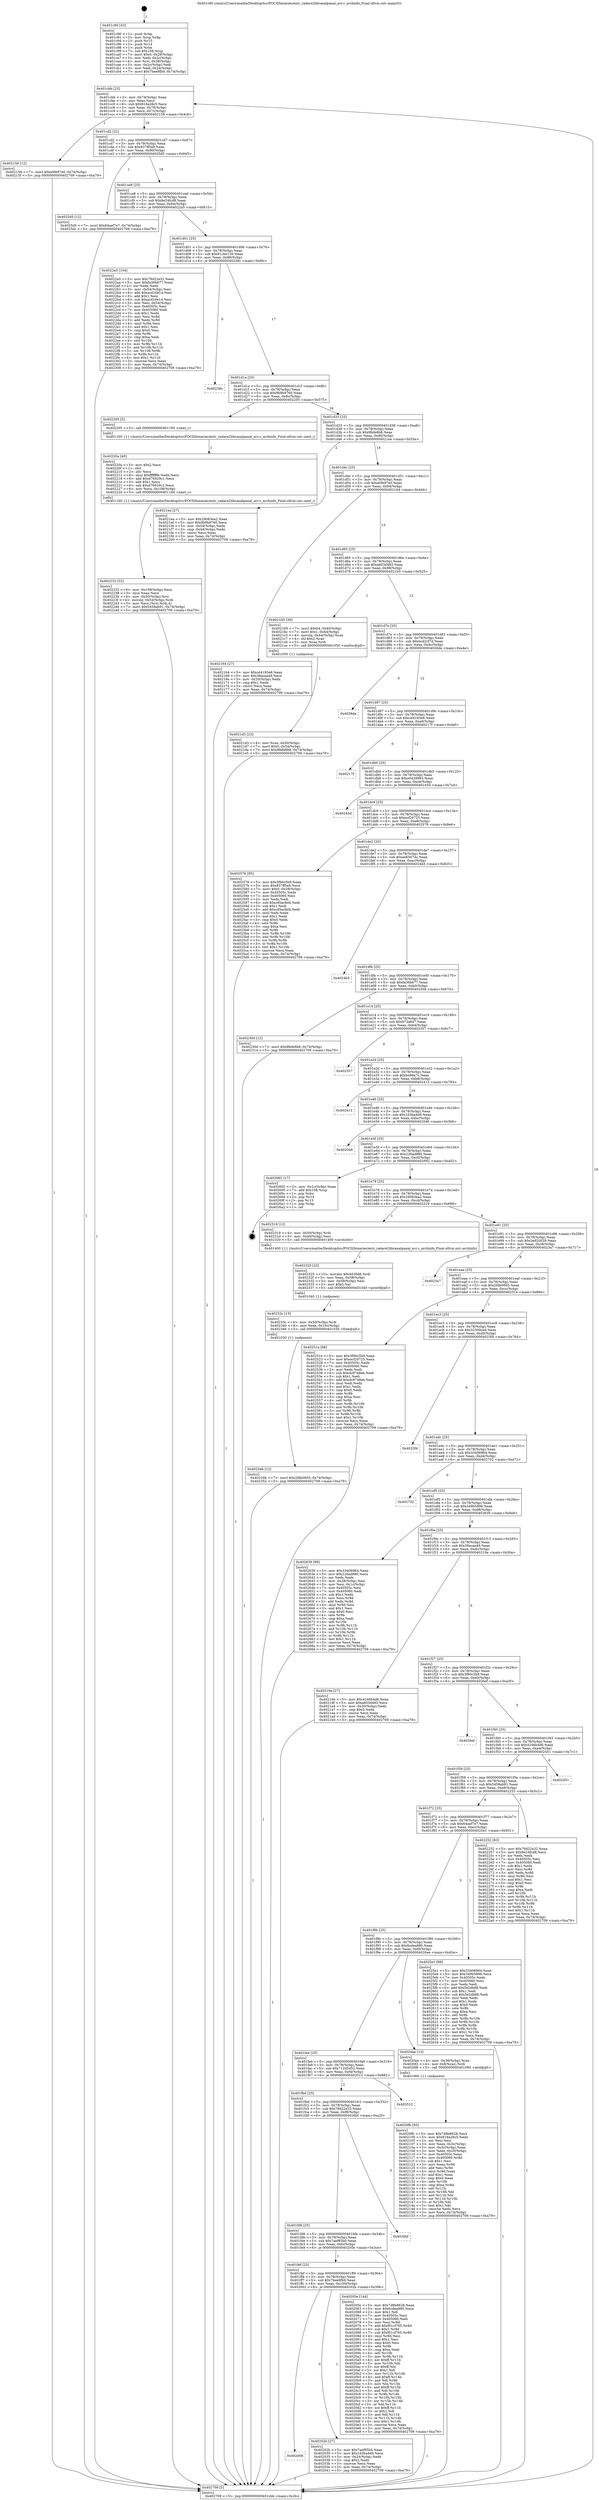 digraph "0x401c90" {
  label = "0x401c90 (/mnt/c/Users/mathe/Desktop/tcc/POCII/binaries/extr_radare2libranalpanal_avr.c_archinfo_Final-ollvm.out::main(0))"
  labelloc = "t"
  node[shape=record]

  Entry [label="",width=0.3,height=0.3,shape=circle,fillcolor=black,style=filled]
  "0x401cbb" [label="{
     0x401cbb [23]\l
     | [instrs]\l
     &nbsp;&nbsp;0x401cbb \<+3\>: mov -0x74(%rbp),%eax\l
     &nbsp;&nbsp;0x401cbe \<+2\>: mov %eax,%ecx\l
     &nbsp;&nbsp;0x401cc0 \<+6\>: sub $0x818a28c5,%ecx\l
     &nbsp;&nbsp;0x401cc6 \<+3\>: mov %eax,-0x78(%rbp)\l
     &nbsp;&nbsp;0x401cc9 \<+3\>: mov %ecx,-0x7c(%rbp)\l
     &nbsp;&nbsp;0x401ccc \<+6\>: je 0000000000402158 \<main+0x4c8\>\l
  }"]
  "0x402158" [label="{
     0x402158 [12]\l
     | [instrs]\l
     &nbsp;&nbsp;0x402158 \<+7\>: movl $0xa0fe97e0,-0x74(%rbp)\l
     &nbsp;&nbsp;0x40215f \<+5\>: jmp 0000000000402709 \<main+0xa79\>\l
  }"]
  "0x401cd2" [label="{
     0x401cd2 [22]\l
     | [instrs]\l
     &nbsp;&nbsp;0x401cd2 \<+5\>: jmp 0000000000401cd7 \<main+0x47\>\l
     &nbsp;&nbsp;0x401cd7 \<+3\>: mov -0x78(%rbp),%eax\l
     &nbsp;&nbsp;0x401cda \<+5\>: sub $0x837ff5a9,%eax\l
     &nbsp;&nbsp;0x401cdf \<+3\>: mov %eax,-0x80(%rbp)\l
     &nbsp;&nbsp;0x401ce2 \<+6\>: je 00000000004025d5 \<main+0x945\>\l
  }"]
  Exit [label="",width=0.3,height=0.3,shape=circle,fillcolor=black,style=filled,peripheries=2]
  "0x4025d5" [label="{
     0x4025d5 [12]\l
     | [instrs]\l
     &nbsp;&nbsp;0x4025d5 \<+7\>: movl $0x64aef7e7,-0x74(%rbp)\l
     &nbsp;&nbsp;0x4025dc \<+5\>: jmp 0000000000402709 \<main+0xa79\>\l
  }"]
  "0x401ce8" [label="{
     0x401ce8 [25]\l
     | [instrs]\l
     &nbsp;&nbsp;0x401ce8 \<+5\>: jmp 0000000000401ced \<main+0x5d\>\l
     &nbsp;&nbsp;0x401ced \<+3\>: mov -0x78(%rbp),%eax\l
     &nbsp;&nbsp;0x401cf0 \<+5\>: sub $0x8e24fcd8,%eax\l
     &nbsp;&nbsp;0x401cf5 \<+6\>: mov %eax,-0x84(%rbp)\l
     &nbsp;&nbsp;0x401cfb \<+6\>: je 00000000004022a5 \<main+0x615\>\l
  }"]
  "0x40234b" [label="{
     0x40234b [12]\l
     | [instrs]\l
     &nbsp;&nbsp;0x40234b \<+7\>: movl $0x2fdb0605,-0x74(%rbp)\l
     &nbsp;&nbsp;0x402352 \<+5\>: jmp 0000000000402709 \<main+0xa79\>\l
  }"]
  "0x4022a5" [label="{
     0x4022a5 [104]\l
     | [instrs]\l
     &nbsp;&nbsp;0x4022a5 \<+5\>: mov $0x78d22e32,%eax\l
     &nbsp;&nbsp;0x4022aa \<+5\>: mov $0xfa36b677,%ecx\l
     &nbsp;&nbsp;0x4022af \<+2\>: xor %edx,%edx\l
     &nbsp;&nbsp;0x4022b1 \<+3\>: mov -0x54(%rbp),%esi\l
     &nbsp;&nbsp;0x4022b4 \<+6\>: add $0xacd16e14,%esi\l
     &nbsp;&nbsp;0x4022ba \<+3\>: add $0x1,%esi\l
     &nbsp;&nbsp;0x4022bd \<+6\>: sub $0xacd16e14,%esi\l
     &nbsp;&nbsp;0x4022c3 \<+3\>: mov %esi,-0x54(%rbp)\l
     &nbsp;&nbsp;0x4022c6 \<+7\>: mov 0x40505c,%esi\l
     &nbsp;&nbsp;0x4022cd \<+7\>: mov 0x405060,%edi\l
     &nbsp;&nbsp;0x4022d4 \<+3\>: sub $0x1,%edx\l
     &nbsp;&nbsp;0x4022d7 \<+3\>: mov %esi,%r8d\l
     &nbsp;&nbsp;0x4022da \<+3\>: add %edx,%r8d\l
     &nbsp;&nbsp;0x4022dd \<+4\>: imul %r8d,%esi\l
     &nbsp;&nbsp;0x4022e1 \<+3\>: and $0x1,%esi\l
     &nbsp;&nbsp;0x4022e4 \<+3\>: cmp $0x0,%esi\l
     &nbsp;&nbsp;0x4022e7 \<+4\>: sete %r9b\l
     &nbsp;&nbsp;0x4022eb \<+3\>: cmp $0xa,%edi\l
     &nbsp;&nbsp;0x4022ee \<+4\>: setl %r10b\l
     &nbsp;&nbsp;0x4022f2 \<+3\>: mov %r9b,%r11b\l
     &nbsp;&nbsp;0x4022f5 \<+3\>: and %r10b,%r11b\l
     &nbsp;&nbsp;0x4022f8 \<+3\>: xor %r10b,%r9b\l
     &nbsp;&nbsp;0x4022fb \<+3\>: or %r9b,%r11b\l
     &nbsp;&nbsp;0x4022fe \<+4\>: test $0x1,%r11b\l
     &nbsp;&nbsp;0x402302 \<+3\>: cmovne %ecx,%eax\l
     &nbsp;&nbsp;0x402305 \<+3\>: mov %eax,-0x74(%rbp)\l
     &nbsp;&nbsp;0x402308 \<+5\>: jmp 0000000000402709 \<main+0xa79\>\l
  }"]
  "0x401d01" [label="{
     0x401d01 [25]\l
     | [instrs]\l
     &nbsp;&nbsp;0x401d01 \<+5\>: jmp 0000000000401d06 \<main+0x76\>\l
     &nbsp;&nbsp;0x401d06 \<+3\>: mov -0x78(%rbp),%eax\l
     &nbsp;&nbsp;0x401d09 \<+5\>: sub $0x91cbe139,%eax\l
     &nbsp;&nbsp;0x401d0e \<+6\>: mov %eax,-0x88(%rbp)\l
     &nbsp;&nbsp;0x401d14 \<+6\>: je 000000000040238c \<main+0x6fc\>\l
  }"]
  "0x40233c" [label="{
     0x40233c [15]\l
     | [instrs]\l
     &nbsp;&nbsp;0x40233c \<+4\>: mov -0x50(%rbp),%rdi\l
     &nbsp;&nbsp;0x402340 \<+6\>: mov %eax,-0x10c(%rbp)\l
     &nbsp;&nbsp;0x402346 \<+5\>: call 0000000000401030 \<free@plt\>\l
     | [calls]\l
     &nbsp;&nbsp;0x401030 \{1\} (unknown)\l
  }"]
  "0x40238c" [label="{
     0x40238c\l
  }", style=dashed]
  "0x401d1a" [label="{
     0x401d1a [25]\l
     | [instrs]\l
     &nbsp;&nbsp;0x401d1a \<+5\>: jmp 0000000000401d1f \<main+0x8f\>\l
     &nbsp;&nbsp;0x401d1f \<+3\>: mov -0x78(%rbp),%eax\l
     &nbsp;&nbsp;0x401d22 \<+5\>: sub $0x9b9b9760,%eax\l
     &nbsp;&nbsp;0x401d27 \<+6\>: mov %eax,-0x8c(%rbp)\l
     &nbsp;&nbsp;0x401d2d \<+6\>: je 0000000000402205 \<main+0x575\>\l
  }"]
  "0x402325" [label="{
     0x402325 [23]\l
     | [instrs]\l
     &nbsp;&nbsp;0x402325 \<+10\>: movabs $0x4030d6,%rdi\l
     &nbsp;&nbsp;0x40232f \<+3\>: mov %eax,-0x58(%rbp)\l
     &nbsp;&nbsp;0x402332 \<+3\>: mov -0x58(%rbp),%esi\l
     &nbsp;&nbsp;0x402335 \<+2\>: mov $0x0,%al\l
     &nbsp;&nbsp;0x402337 \<+5\>: call 0000000000401040 \<printf@plt\>\l
     | [calls]\l
     &nbsp;&nbsp;0x401040 \{1\} (unknown)\l
  }"]
  "0x402205" [label="{
     0x402205 [5]\l
     | [instrs]\l
     &nbsp;&nbsp;0x402205 \<+5\>: call 0000000000401160 \<next_i\>\l
     | [calls]\l
     &nbsp;&nbsp;0x401160 \{1\} (/mnt/c/Users/mathe/Desktop/tcc/POCII/binaries/extr_radare2libranalpanal_avr.c_archinfo_Final-ollvm.out::next_i)\l
  }"]
  "0x401d33" [label="{
     0x401d33 [25]\l
     | [instrs]\l
     &nbsp;&nbsp;0x401d33 \<+5\>: jmp 0000000000401d38 \<main+0xa8\>\l
     &nbsp;&nbsp;0x401d38 \<+3\>: mov -0x78(%rbp),%eax\l
     &nbsp;&nbsp;0x401d3b \<+5\>: sub $0x9fefe8b8,%eax\l
     &nbsp;&nbsp;0x401d40 \<+6\>: mov %eax,-0x90(%rbp)\l
     &nbsp;&nbsp;0x401d46 \<+6\>: je 00000000004021ea \<main+0x55a\>\l
  }"]
  "0x402232" [label="{
     0x402232 [32]\l
     | [instrs]\l
     &nbsp;&nbsp;0x402232 \<+6\>: mov -0x108(%rbp),%ecx\l
     &nbsp;&nbsp;0x402238 \<+3\>: imul %eax,%ecx\l
     &nbsp;&nbsp;0x40223b \<+4\>: mov -0x50(%rbp),%rsi\l
     &nbsp;&nbsp;0x40223f \<+4\>: movslq -0x54(%rbp),%rdi\l
     &nbsp;&nbsp;0x402243 \<+3\>: mov %ecx,(%rsi,%rdi,4)\l
     &nbsp;&nbsp;0x402246 \<+7\>: movl $0x5458ab91,-0x74(%rbp)\l
     &nbsp;&nbsp;0x40224d \<+5\>: jmp 0000000000402709 \<main+0xa79\>\l
  }"]
  "0x4021ea" [label="{
     0x4021ea [27]\l
     | [instrs]\l
     &nbsp;&nbsp;0x4021ea \<+5\>: mov $0x29083ea2,%eax\l
     &nbsp;&nbsp;0x4021ef \<+5\>: mov $0x9b9b9760,%ecx\l
     &nbsp;&nbsp;0x4021f4 \<+3\>: mov -0x54(%rbp),%edx\l
     &nbsp;&nbsp;0x4021f7 \<+3\>: cmp -0x44(%rbp),%edx\l
     &nbsp;&nbsp;0x4021fa \<+3\>: cmovl %ecx,%eax\l
     &nbsp;&nbsp;0x4021fd \<+3\>: mov %eax,-0x74(%rbp)\l
     &nbsp;&nbsp;0x402200 \<+5\>: jmp 0000000000402709 \<main+0xa79\>\l
  }"]
  "0x401d4c" [label="{
     0x401d4c [25]\l
     | [instrs]\l
     &nbsp;&nbsp;0x401d4c \<+5\>: jmp 0000000000401d51 \<main+0xc1\>\l
     &nbsp;&nbsp;0x401d51 \<+3\>: mov -0x78(%rbp),%eax\l
     &nbsp;&nbsp;0x401d54 \<+5\>: sub $0xa0fe97e0,%eax\l
     &nbsp;&nbsp;0x401d59 \<+6\>: mov %eax,-0x94(%rbp)\l
     &nbsp;&nbsp;0x401d5f \<+6\>: je 0000000000402164 \<main+0x4d4\>\l
  }"]
  "0x40220a" [label="{
     0x40220a [40]\l
     | [instrs]\l
     &nbsp;&nbsp;0x40220a \<+5\>: mov $0x2,%ecx\l
     &nbsp;&nbsp;0x40220f \<+1\>: cltd\l
     &nbsp;&nbsp;0x402210 \<+2\>: idiv %ecx\l
     &nbsp;&nbsp;0x402212 \<+6\>: imul $0xfffffffe,%edx,%ecx\l
     &nbsp;&nbsp;0x402218 \<+6\>: add $0xd76929c1,%ecx\l
     &nbsp;&nbsp;0x40221e \<+3\>: add $0x1,%ecx\l
     &nbsp;&nbsp;0x402221 \<+6\>: sub $0xd76929c1,%ecx\l
     &nbsp;&nbsp;0x402227 \<+6\>: mov %ecx,-0x108(%rbp)\l
     &nbsp;&nbsp;0x40222d \<+5\>: call 0000000000401160 \<next_i\>\l
     | [calls]\l
     &nbsp;&nbsp;0x401160 \{1\} (/mnt/c/Users/mathe/Desktop/tcc/POCII/binaries/extr_radare2libranalpanal_avr.c_archinfo_Final-ollvm.out::next_i)\l
  }"]
  "0x402164" [label="{
     0x402164 [27]\l
     | [instrs]\l
     &nbsp;&nbsp;0x402164 \<+5\>: mov $0xcd4183e8,%eax\l
     &nbsp;&nbsp;0x402169 \<+5\>: mov $0x38acaa49,%ecx\l
     &nbsp;&nbsp;0x40216e \<+3\>: mov -0x20(%rbp),%edx\l
     &nbsp;&nbsp;0x402171 \<+3\>: cmp $0x1,%edx\l
     &nbsp;&nbsp;0x402174 \<+3\>: cmovl %ecx,%eax\l
     &nbsp;&nbsp;0x402177 \<+3\>: mov %eax,-0x74(%rbp)\l
     &nbsp;&nbsp;0x40217a \<+5\>: jmp 0000000000402709 \<main+0xa79\>\l
  }"]
  "0x401d65" [label="{
     0x401d65 [25]\l
     | [instrs]\l
     &nbsp;&nbsp;0x401d65 \<+5\>: jmp 0000000000401d6a \<main+0xda\>\l
     &nbsp;&nbsp;0x401d6a \<+3\>: mov -0x78(%rbp),%eax\l
     &nbsp;&nbsp;0x401d6d \<+5\>: sub $0xa603d483,%eax\l
     &nbsp;&nbsp;0x401d72 \<+6\>: mov %eax,-0x98(%rbp)\l
     &nbsp;&nbsp;0x401d78 \<+6\>: je 00000000004021b5 \<main+0x525\>\l
  }"]
  "0x4021d3" [label="{
     0x4021d3 [23]\l
     | [instrs]\l
     &nbsp;&nbsp;0x4021d3 \<+4\>: mov %rax,-0x50(%rbp)\l
     &nbsp;&nbsp;0x4021d7 \<+7\>: movl $0x0,-0x54(%rbp)\l
     &nbsp;&nbsp;0x4021de \<+7\>: movl $0x9fefe8b8,-0x74(%rbp)\l
     &nbsp;&nbsp;0x4021e5 \<+5\>: jmp 0000000000402709 \<main+0xa79\>\l
  }"]
  "0x4021b5" [label="{
     0x4021b5 [30]\l
     | [instrs]\l
     &nbsp;&nbsp;0x4021b5 \<+7\>: movl $0x64,-0x40(%rbp)\l
     &nbsp;&nbsp;0x4021bc \<+7\>: movl $0x1,-0x44(%rbp)\l
     &nbsp;&nbsp;0x4021c3 \<+4\>: movslq -0x44(%rbp),%rax\l
     &nbsp;&nbsp;0x4021c7 \<+4\>: shl $0x2,%rax\l
     &nbsp;&nbsp;0x4021cb \<+3\>: mov %rax,%rdi\l
     &nbsp;&nbsp;0x4021ce \<+5\>: call 0000000000401050 \<malloc@plt\>\l
     | [calls]\l
     &nbsp;&nbsp;0x401050 \{1\} (unknown)\l
  }"]
  "0x401d7e" [label="{
     0x401d7e [25]\l
     | [instrs]\l
     &nbsp;&nbsp;0x401d7e \<+5\>: jmp 0000000000401d83 \<main+0xf3\>\l
     &nbsp;&nbsp;0x401d83 \<+3\>: mov -0x78(%rbp),%eax\l
     &nbsp;&nbsp;0x401d86 \<+5\>: sub $0xbcd2cf7d,%eax\l
     &nbsp;&nbsp;0x401d8b \<+6\>: mov %eax,-0x9c(%rbp)\l
     &nbsp;&nbsp;0x401d91 \<+6\>: je 00000000004026de \<main+0xa4e\>\l
  }"]
  "0x4020fb" [label="{
     0x4020fb [93]\l
     | [instrs]\l
     &nbsp;&nbsp;0x4020fb \<+5\>: mov $0x7d8b8628,%ecx\l
     &nbsp;&nbsp;0x402100 \<+5\>: mov $0x818a28c5,%edx\l
     &nbsp;&nbsp;0x402105 \<+2\>: xor %esi,%esi\l
     &nbsp;&nbsp;0x402107 \<+3\>: mov %eax,-0x3c(%rbp)\l
     &nbsp;&nbsp;0x40210a \<+3\>: mov -0x3c(%rbp),%eax\l
     &nbsp;&nbsp;0x40210d \<+3\>: mov %eax,-0x20(%rbp)\l
     &nbsp;&nbsp;0x402110 \<+7\>: mov 0x40505c,%eax\l
     &nbsp;&nbsp;0x402117 \<+8\>: mov 0x405060,%r8d\l
     &nbsp;&nbsp;0x40211f \<+3\>: sub $0x1,%esi\l
     &nbsp;&nbsp;0x402122 \<+3\>: mov %eax,%r9d\l
     &nbsp;&nbsp;0x402125 \<+3\>: add %esi,%r9d\l
     &nbsp;&nbsp;0x402128 \<+4\>: imul %r9d,%eax\l
     &nbsp;&nbsp;0x40212c \<+3\>: and $0x1,%eax\l
     &nbsp;&nbsp;0x40212f \<+3\>: cmp $0x0,%eax\l
     &nbsp;&nbsp;0x402132 \<+4\>: sete %r10b\l
     &nbsp;&nbsp;0x402136 \<+4\>: cmp $0xa,%r8d\l
     &nbsp;&nbsp;0x40213a \<+4\>: setl %r11b\l
     &nbsp;&nbsp;0x40213e \<+3\>: mov %r10b,%bl\l
     &nbsp;&nbsp;0x402141 \<+3\>: and %r11b,%bl\l
     &nbsp;&nbsp;0x402144 \<+3\>: xor %r11b,%r10b\l
     &nbsp;&nbsp;0x402147 \<+3\>: or %r10b,%bl\l
     &nbsp;&nbsp;0x40214a \<+3\>: test $0x1,%bl\l
     &nbsp;&nbsp;0x40214d \<+3\>: cmovne %edx,%ecx\l
     &nbsp;&nbsp;0x402150 \<+3\>: mov %ecx,-0x74(%rbp)\l
     &nbsp;&nbsp;0x402153 \<+5\>: jmp 0000000000402709 \<main+0xa79\>\l
  }"]
  "0x4026de" [label="{
     0x4026de\l
  }", style=dashed]
  "0x401d97" [label="{
     0x401d97 [25]\l
     | [instrs]\l
     &nbsp;&nbsp;0x401d97 \<+5\>: jmp 0000000000401d9c \<main+0x10c\>\l
     &nbsp;&nbsp;0x401d9c \<+3\>: mov -0x78(%rbp),%eax\l
     &nbsp;&nbsp;0x401d9f \<+5\>: sub $0xcd4183e8,%eax\l
     &nbsp;&nbsp;0x401da4 \<+6\>: mov %eax,-0xa0(%rbp)\l
     &nbsp;&nbsp;0x401daa \<+6\>: je 000000000040217f \<main+0x4ef\>\l
  }"]
  "0x401c90" [label="{
     0x401c90 [43]\l
     | [instrs]\l
     &nbsp;&nbsp;0x401c90 \<+1\>: push %rbp\l
     &nbsp;&nbsp;0x401c91 \<+3\>: mov %rsp,%rbp\l
     &nbsp;&nbsp;0x401c94 \<+2\>: push %r15\l
     &nbsp;&nbsp;0x401c96 \<+2\>: push %r14\l
     &nbsp;&nbsp;0x401c98 \<+1\>: push %rbx\l
     &nbsp;&nbsp;0x401c99 \<+7\>: sub $0x108,%rsp\l
     &nbsp;&nbsp;0x401ca0 \<+7\>: movl $0x0,-0x28(%rbp)\l
     &nbsp;&nbsp;0x401ca7 \<+3\>: mov %edi,-0x2c(%rbp)\l
     &nbsp;&nbsp;0x401caa \<+4\>: mov %rsi,-0x38(%rbp)\l
     &nbsp;&nbsp;0x401cae \<+3\>: mov -0x2c(%rbp),%edi\l
     &nbsp;&nbsp;0x401cb1 \<+3\>: mov %edi,-0x24(%rbp)\l
     &nbsp;&nbsp;0x401cb4 \<+7\>: movl $0x7bee9fb9,-0x74(%rbp)\l
  }"]
  "0x40217f" [label="{
     0x40217f\l
  }", style=dashed]
  "0x401db0" [label="{
     0x401db0 [25]\l
     | [instrs]\l
     &nbsp;&nbsp;0x401db0 \<+5\>: jmp 0000000000401db5 \<main+0x125\>\l
     &nbsp;&nbsp;0x401db5 \<+3\>: mov -0x78(%rbp),%eax\l
     &nbsp;&nbsp;0x401db8 \<+5\>: sub $0xe0429983,%eax\l
     &nbsp;&nbsp;0x401dbd \<+6\>: mov %eax,-0xa4(%rbp)\l
     &nbsp;&nbsp;0x401dc3 \<+6\>: je 000000000040245d \<main+0x7cd\>\l
  }"]
  "0x402709" [label="{
     0x402709 [5]\l
     | [instrs]\l
     &nbsp;&nbsp;0x402709 \<+5\>: jmp 0000000000401cbb \<main+0x2b\>\l
  }"]
  "0x40245d" [label="{
     0x40245d\l
  }", style=dashed]
  "0x401dc9" [label="{
     0x401dc9 [25]\l
     | [instrs]\l
     &nbsp;&nbsp;0x401dc9 \<+5\>: jmp 0000000000401dce \<main+0x13e\>\l
     &nbsp;&nbsp;0x401dce \<+3\>: mov -0x78(%rbp),%eax\l
     &nbsp;&nbsp;0x401dd1 \<+5\>: sub $0xecf20725,%eax\l
     &nbsp;&nbsp;0x401dd6 \<+6\>: mov %eax,-0xa8(%rbp)\l
     &nbsp;&nbsp;0x401ddc \<+6\>: je 0000000000402576 \<main+0x8e6\>\l
  }"]
  "0x402008" [label="{
     0x402008\l
  }", style=dashed]
  "0x402576" [label="{
     0x402576 [95]\l
     | [instrs]\l
     &nbsp;&nbsp;0x402576 \<+5\>: mov $0x3f90c5b9,%eax\l
     &nbsp;&nbsp;0x40257b \<+5\>: mov $0x837ff5a9,%ecx\l
     &nbsp;&nbsp;0x402580 \<+7\>: movl $0x0,-0x28(%rbp)\l
     &nbsp;&nbsp;0x402587 \<+7\>: mov 0x40505c,%edx\l
     &nbsp;&nbsp;0x40258e \<+7\>: mov 0x405060,%esi\l
     &nbsp;&nbsp;0x402595 \<+2\>: mov %edx,%edi\l
     &nbsp;&nbsp;0x402597 \<+6\>: sub $0xcd5ac8d4,%edi\l
     &nbsp;&nbsp;0x40259d \<+3\>: sub $0x1,%edi\l
     &nbsp;&nbsp;0x4025a0 \<+6\>: add $0xcd5ac8d4,%edi\l
     &nbsp;&nbsp;0x4025a6 \<+3\>: imul %edi,%edx\l
     &nbsp;&nbsp;0x4025a9 \<+3\>: and $0x1,%edx\l
     &nbsp;&nbsp;0x4025ac \<+3\>: cmp $0x0,%edx\l
     &nbsp;&nbsp;0x4025af \<+4\>: sete %r8b\l
     &nbsp;&nbsp;0x4025b3 \<+3\>: cmp $0xa,%esi\l
     &nbsp;&nbsp;0x4025b6 \<+4\>: setl %r9b\l
     &nbsp;&nbsp;0x4025ba \<+3\>: mov %r8b,%r10b\l
     &nbsp;&nbsp;0x4025bd \<+3\>: and %r9b,%r10b\l
     &nbsp;&nbsp;0x4025c0 \<+3\>: xor %r9b,%r8b\l
     &nbsp;&nbsp;0x4025c3 \<+3\>: or %r8b,%r10b\l
     &nbsp;&nbsp;0x4025c6 \<+4\>: test $0x1,%r10b\l
     &nbsp;&nbsp;0x4025ca \<+3\>: cmovne %ecx,%eax\l
     &nbsp;&nbsp;0x4025cd \<+3\>: mov %eax,-0x74(%rbp)\l
     &nbsp;&nbsp;0x4025d0 \<+5\>: jmp 0000000000402709 \<main+0xa79\>\l
  }"]
  "0x401de2" [label="{
     0x401de2 [25]\l
     | [instrs]\l
     &nbsp;&nbsp;0x401de2 \<+5\>: jmp 0000000000401de7 \<main+0x157\>\l
     &nbsp;&nbsp;0x401de7 \<+3\>: mov -0x78(%rbp),%eax\l
     &nbsp;&nbsp;0x401dea \<+5\>: sub $0xee6567dc,%eax\l
     &nbsp;&nbsp;0x401def \<+6\>: mov %eax,-0xac(%rbp)\l
     &nbsp;&nbsp;0x401df5 \<+6\>: je 00000000004024b5 \<main+0x825\>\l
  }"]
  "0x40202b" [label="{
     0x40202b [27]\l
     | [instrs]\l
     &nbsp;&nbsp;0x40202b \<+5\>: mov $0x7aef85b0,%eax\l
     &nbsp;&nbsp;0x402030 \<+5\>: mov $0x1d3ba4d9,%ecx\l
     &nbsp;&nbsp;0x402035 \<+3\>: mov -0x24(%rbp),%edx\l
     &nbsp;&nbsp;0x402038 \<+3\>: cmp $0x2,%edx\l
     &nbsp;&nbsp;0x40203b \<+3\>: cmovne %ecx,%eax\l
     &nbsp;&nbsp;0x40203e \<+3\>: mov %eax,-0x74(%rbp)\l
     &nbsp;&nbsp;0x402041 \<+5\>: jmp 0000000000402709 \<main+0xa79\>\l
  }"]
  "0x4024b5" [label="{
     0x4024b5\l
  }", style=dashed]
  "0x401dfb" [label="{
     0x401dfb [25]\l
     | [instrs]\l
     &nbsp;&nbsp;0x401dfb \<+5\>: jmp 0000000000401e00 \<main+0x170\>\l
     &nbsp;&nbsp;0x401e00 \<+3\>: mov -0x78(%rbp),%eax\l
     &nbsp;&nbsp;0x401e03 \<+5\>: sub $0xfa36b677,%eax\l
     &nbsp;&nbsp;0x401e08 \<+6\>: mov %eax,-0xb0(%rbp)\l
     &nbsp;&nbsp;0x401e0e \<+6\>: je 000000000040230d \<main+0x67d\>\l
  }"]
  "0x401fef" [label="{
     0x401fef [25]\l
     | [instrs]\l
     &nbsp;&nbsp;0x401fef \<+5\>: jmp 0000000000401ff4 \<main+0x364\>\l
     &nbsp;&nbsp;0x401ff4 \<+3\>: mov -0x78(%rbp),%eax\l
     &nbsp;&nbsp;0x401ff7 \<+5\>: sub $0x7bee9fb9,%eax\l
     &nbsp;&nbsp;0x401ffc \<+6\>: mov %eax,-0x100(%rbp)\l
     &nbsp;&nbsp;0x402002 \<+6\>: je 000000000040202b \<main+0x39b\>\l
  }"]
  "0x40230d" [label="{
     0x40230d [12]\l
     | [instrs]\l
     &nbsp;&nbsp;0x40230d \<+7\>: movl $0x9fefe8b8,-0x74(%rbp)\l
     &nbsp;&nbsp;0x402314 \<+5\>: jmp 0000000000402709 \<main+0xa79\>\l
  }"]
  "0x401e14" [label="{
     0x401e14 [25]\l
     | [instrs]\l
     &nbsp;&nbsp;0x401e14 \<+5\>: jmp 0000000000401e19 \<main+0x189\>\l
     &nbsp;&nbsp;0x401e19 \<+3\>: mov -0x78(%rbp),%eax\l
     &nbsp;&nbsp;0x401e1c \<+5\>: sub $0x973a847,%eax\l
     &nbsp;&nbsp;0x401e21 \<+6\>: mov %eax,-0xb4(%rbp)\l
     &nbsp;&nbsp;0x401e27 \<+6\>: je 0000000000402357 \<main+0x6c7\>\l
  }"]
  "0x40205e" [label="{
     0x40205e [144]\l
     | [instrs]\l
     &nbsp;&nbsp;0x40205e \<+5\>: mov $0x7d8b8628,%eax\l
     &nbsp;&nbsp;0x402063 \<+5\>: mov $0x6cdea880,%ecx\l
     &nbsp;&nbsp;0x402068 \<+2\>: mov $0x1,%dl\l
     &nbsp;&nbsp;0x40206a \<+7\>: mov 0x40505c,%esi\l
     &nbsp;&nbsp;0x402071 \<+7\>: mov 0x405060,%edi\l
     &nbsp;&nbsp;0x402078 \<+3\>: mov %esi,%r8d\l
     &nbsp;&nbsp;0x40207b \<+7\>: add $0xf01cf765,%r8d\l
     &nbsp;&nbsp;0x402082 \<+4\>: sub $0x1,%r8d\l
     &nbsp;&nbsp;0x402086 \<+7\>: sub $0xf01cf765,%r8d\l
     &nbsp;&nbsp;0x40208d \<+4\>: imul %r8d,%esi\l
     &nbsp;&nbsp;0x402091 \<+3\>: and $0x1,%esi\l
     &nbsp;&nbsp;0x402094 \<+3\>: cmp $0x0,%esi\l
     &nbsp;&nbsp;0x402097 \<+4\>: sete %r9b\l
     &nbsp;&nbsp;0x40209b \<+3\>: cmp $0xa,%edi\l
     &nbsp;&nbsp;0x40209e \<+4\>: setl %r10b\l
     &nbsp;&nbsp;0x4020a2 \<+3\>: mov %r9b,%r11b\l
     &nbsp;&nbsp;0x4020a5 \<+4\>: xor $0xff,%r11b\l
     &nbsp;&nbsp;0x4020a9 \<+3\>: mov %r10b,%bl\l
     &nbsp;&nbsp;0x4020ac \<+3\>: xor $0xff,%bl\l
     &nbsp;&nbsp;0x4020af \<+3\>: xor $0x1,%dl\l
     &nbsp;&nbsp;0x4020b2 \<+3\>: mov %r11b,%r14b\l
     &nbsp;&nbsp;0x4020b5 \<+4\>: and $0xff,%r14b\l
     &nbsp;&nbsp;0x4020b9 \<+3\>: and %dl,%r9b\l
     &nbsp;&nbsp;0x4020bc \<+3\>: mov %bl,%r15b\l
     &nbsp;&nbsp;0x4020bf \<+4\>: and $0xff,%r15b\l
     &nbsp;&nbsp;0x4020c3 \<+3\>: and %dl,%r10b\l
     &nbsp;&nbsp;0x4020c6 \<+3\>: or %r9b,%r14b\l
     &nbsp;&nbsp;0x4020c9 \<+3\>: or %r10b,%r15b\l
     &nbsp;&nbsp;0x4020cc \<+3\>: xor %r15b,%r14b\l
     &nbsp;&nbsp;0x4020cf \<+3\>: or %bl,%r11b\l
     &nbsp;&nbsp;0x4020d2 \<+4\>: xor $0xff,%r11b\l
     &nbsp;&nbsp;0x4020d6 \<+3\>: or $0x1,%dl\l
     &nbsp;&nbsp;0x4020d9 \<+3\>: and %dl,%r11b\l
     &nbsp;&nbsp;0x4020dc \<+3\>: or %r11b,%r14b\l
     &nbsp;&nbsp;0x4020df \<+4\>: test $0x1,%r14b\l
     &nbsp;&nbsp;0x4020e3 \<+3\>: cmovne %ecx,%eax\l
     &nbsp;&nbsp;0x4020e6 \<+3\>: mov %eax,-0x74(%rbp)\l
     &nbsp;&nbsp;0x4020e9 \<+5\>: jmp 0000000000402709 \<main+0xa79\>\l
  }"]
  "0x402357" [label="{
     0x402357\l
  }", style=dashed]
  "0x401e2d" [label="{
     0x401e2d [25]\l
     | [instrs]\l
     &nbsp;&nbsp;0x401e2d \<+5\>: jmp 0000000000401e32 \<main+0x1a2\>\l
     &nbsp;&nbsp;0x401e32 \<+3\>: mov -0x78(%rbp),%eax\l
     &nbsp;&nbsp;0x401e35 \<+5\>: sub $0xbe98a7c,%eax\l
     &nbsp;&nbsp;0x401e3a \<+6\>: mov %eax,-0xb8(%rbp)\l
     &nbsp;&nbsp;0x401e40 \<+6\>: je 0000000000402413 \<main+0x783\>\l
  }"]
  "0x401fd6" [label="{
     0x401fd6 [25]\l
     | [instrs]\l
     &nbsp;&nbsp;0x401fd6 \<+5\>: jmp 0000000000401fdb \<main+0x34b\>\l
     &nbsp;&nbsp;0x401fdb \<+3\>: mov -0x78(%rbp),%eax\l
     &nbsp;&nbsp;0x401fde \<+5\>: sub $0x7aef85b0,%eax\l
     &nbsp;&nbsp;0x401fe3 \<+6\>: mov %eax,-0xfc(%rbp)\l
     &nbsp;&nbsp;0x401fe9 \<+6\>: je 000000000040205e \<main+0x3ce\>\l
  }"]
  "0x402413" [label="{
     0x402413\l
  }", style=dashed]
  "0x401e46" [label="{
     0x401e46 [25]\l
     | [instrs]\l
     &nbsp;&nbsp;0x401e46 \<+5\>: jmp 0000000000401e4b \<main+0x1bb\>\l
     &nbsp;&nbsp;0x401e4b \<+3\>: mov -0x78(%rbp),%eax\l
     &nbsp;&nbsp;0x401e4e \<+5\>: sub $0x1d3ba4d9,%eax\l
     &nbsp;&nbsp;0x401e53 \<+6\>: mov %eax,-0xbc(%rbp)\l
     &nbsp;&nbsp;0x401e59 \<+6\>: je 0000000000402046 \<main+0x3b6\>\l
  }"]
  "0x4026bf" [label="{
     0x4026bf\l
  }", style=dashed]
  "0x402046" [label="{
     0x402046\l
  }", style=dashed]
  "0x401e5f" [label="{
     0x401e5f [25]\l
     | [instrs]\l
     &nbsp;&nbsp;0x401e5f \<+5\>: jmp 0000000000401e64 \<main+0x1d4\>\l
     &nbsp;&nbsp;0x401e64 \<+3\>: mov -0x78(%rbp),%eax\l
     &nbsp;&nbsp;0x401e67 \<+5\>: sub $0x226ad880,%eax\l
     &nbsp;&nbsp;0x401e6c \<+6\>: mov %eax,-0xc0(%rbp)\l
     &nbsp;&nbsp;0x401e72 \<+6\>: je 0000000000402692 \<main+0xa02\>\l
  }"]
  "0x401fbd" [label="{
     0x401fbd [25]\l
     | [instrs]\l
     &nbsp;&nbsp;0x401fbd \<+5\>: jmp 0000000000401fc2 \<main+0x332\>\l
     &nbsp;&nbsp;0x401fc2 \<+3\>: mov -0x78(%rbp),%eax\l
     &nbsp;&nbsp;0x401fc5 \<+5\>: sub $0x78d22e32,%eax\l
     &nbsp;&nbsp;0x401fca \<+6\>: mov %eax,-0xf8(%rbp)\l
     &nbsp;&nbsp;0x401fd0 \<+6\>: je 00000000004026bf \<main+0xa2f\>\l
  }"]
  "0x402692" [label="{
     0x402692 [17]\l
     | [instrs]\l
     &nbsp;&nbsp;0x402692 \<+3\>: mov -0x1c(%rbp),%eax\l
     &nbsp;&nbsp;0x402695 \<+7\>: add $0x108,%rsp\l
     &nbsp;&nbsp;0x40269c \<+1\>: pop %rbx\l
     &nbsp;&nbsp;0x40269d \<+2\>: pop %r14\l
     &nbsp;&nbsp;0x40269f \<+2\>: pop %r15\l
     &nbsp;&nbsp;0x4026a1 \<+1\>: pop %rbp\l
     &nbsp;&nbsp;0x4026a2 \<+1\>: ret\l
  }"]
  "0x401e78" [label="{
     0x401e78 [25]\l
     | [instrs]\l
     &nbsp;&nbsp;0x401e78 \<+5\>: jmp 0000000000401e7d \<main+0x1ed\>\l
     &nbsp;&nbsp;0x401e7d \<+3\>: mov -0x78(%rbp),%eax\l
     &nbsp;&nbsp;0x401e80 \<+5\>: sub $0x29083ea2,%eax\l
     &nbsp;&nbsp;0x401e85 \<+6\>: mov %eax,-0xc4(%rbp)\l
     &nbsp;&nbsp;0x401e8b \<+6\>: je 0000000000402319 \<main+0x689\>\l
  }"]
  "0x402512" [label="{
     0x402512\l
  }", style=dashed]
  "0x402319" [label="{
     0x402319 [12]\l
     | [instrs]\l
     &nbsp;&nbsp;0x402319 \<+4\>: mov -0x50(%rbp),%rdi\l
     &nbsp;&nbsp;0x40231d \<+3\>: mov -0x40(%rbp),%esi\l
     &nbsp;&nbsp;0x402320 \<+5\>: call 0000000000401400 \<archinfo\>\l
     | [calls]\l
     &nbsp;&nbsp;0x401400 \{1\} (/mnt/c/Users/mathe/Desktop/tcc/POCII/binaries/extr_radare2libranalpanal_avr.c_archinfo_Final-ollvm.out::archinfo)\l
  }"]
  "0x401e91" [label="{
     0x401e91 [25]\l
     | [instrs]\l
     &nbsp;&nbsp;0x401e91 \<+5\>: jmp 0000000000401e96 \<main+0x206\>\l
     &nbsp;&nbsp;0x401e96 \<+3\>: mov -0x78(%rbp),%eax\l
     &nbsp;&nbsp;0x401e99 \<+5\>: sub $0x2ed20029,%eax\l
     &nbsp;&nbsp;0x401e9e \<+6\>: mov %eax,-0xc8(%rbp)\l
     &nbsp;&nbsp;0x401ea4 \<+6\>: je 00000000004023a7 \<main+0x717\>\l
  }"]
  "0x401fa4" [label="{
     0x401fa4 [25]\l
     | [instrs]\l
     &nbsp;&nbsp;0x401fa4 \<+5\>: jmp 0000000000401fa9 \<main+0x319\>\l
     &nbsp;&nbsp;0x401fa9 \<+3\>: mov -0x78(%rbp),%eax\l
     &nbsp;&nbsp;0x401fac \<+5\>: sub $0x712d5452,%eax\l
     &nbsp;&nbsp;0x401fb1 \<+6\>: mov %eax,-0xf4(%rbp)\l
     &nbsp;&nbsp;0x401fb7 \<+6\>: je 0000000000402512 \<main+0x882\>\l
  }"]
  "0x4023a7" [label="{
     0x4023a7\l
  }", style=dashed]
  "0x401eaa" [label="{
     0x401eaa [25]\l
     | [instrs]\l
     &nbsp;&nbsp;0x401eaa \<+5\>: jmp 0000000000401eaf \<main+0x21f\>\l
     &nbsp;&nbsp;0x401eaf \<+3\>: mov -0x78(%rbp),%eax\l
     &nbsp;&nbsp;0x401eb2 \<+5\>: sub $0x2fdb0605,%eax\l
     &nbsp;&nbsp;0x401eb7 \<+6\>: mov %eax,-0xcc(%rbp)\l
     &nbsp;&nbsp;0x401ebd \<+6\>: je 000000000040251e \<main+0x88e\>\l
  }"]
  "0x4020ee" [label="{
     0x4020ee [13]\l
     | [instrs]\l
     &nbsp;&nbsp;0x4020ee \<+4\>: mov -0x38(%rbp),%rax\l
     &nbsp;&nbsp;0x4020f2 \<+4\>: mov 0x8(%rax),%rdi\l
     &nbsp;&nbsp;0x4020f6 \<+5\>: call 0000000000401060 \<atoi@plt\>\l
     | [calls]\l
     &nbsp;&nbsp;0x401060 \{1\} (unknown)\l
  }"]
  "0x40251e" [label="{
     0x40251e [88]\l
     | [instrs]\l
     &nbsp;&nbsp;0x40251e \<+5\>: mov $0x3f90c5b9,%eax\l
     &nbsp;&nbsp;0x402523 \<+5\>: mov $0xecf20725,%ecx\l
     &nbsp;&nbsp;0x402528 \<+7\>: mov 0x40505c,%edx\l
     &nbsp;&nbsp;0x40252f \<+7\>: mov 0x405060,%esi\l
     &nbsp;&nbsp;0x402536 \<+2\>: mov %edx,%edi\l
     &nbsp;&nbsp;0x402538 \<+6\>: sub $0xdc9748eb,%edi\l
     &nbsp;&nbsp;0x40253e \<+3\>: sub $0x1,%edi\l
     &nbsp;&nbsp;0x402541 \<+6\>: add $0xdc9748eb,%edi\l
     &nbsp;&nbsp;0x402547 \<+3\>: imul %edi,%edx\l
     &nbsp;&nbsp;0x40254a \<+3\>: and $0x1,%edx\l
     &nbsp;&nbsp;0x40254d \<+3\>: cmp $0x0,%edx\l
     &nbsp;&nbsp;0x402550 \<+4\>: sete %r8b\l
     &nbsp;&nbsp;0x402554 \<+3\>: cmp $0xa,%esi\l
     &nbsp;&nbsp;0x402557 \<+4\>: setl %r9b\l
     &nbsp;&nbsp;0x40255b \<+3\>: mov %r8b,%r10b\l
     &nbsp;&nbsp;0x40255e \<+3\>: and %r9b,%r10b\l
     &nbsp;&nbsp;0x402561 \<+3\>: xor %r9b,%r8b\l
     &nbsp;&nbsp;0x402564 \<+3\>: or %r8b,%r10b\l
     &nbsp;&nbsp;0x402567 \<+4\>: test $0x1,%r10b\l
     &nbsp;&nbsp;0x40256b \<+3\>: cmovne %ecx,%eax\l
     &nbsp;&nbsp;0x40256e \<+3\>: mov %eax,-0x74(%rbp)\l
     &nbsp;&nbsp;0x402571 \<+5\>: jmp 0000000000402709 \<main+0xa79\>\l
  }"]
  "0x401ec3" [label="{
     0x401ec3 [25]\l
     | [instrs]\l
     &nbsp;&nbsp;0x401ec3 \<+5\>: jmp 0000000000401ec8 \<main+0x238\>\l
     &nbsp;&nbsp;0x401ec8 \<+3\>: mov -0x78(%rbp),%eax\l
     &nbsp;&nbsp;0x401ecb \<+5\>: sub $0x32300ced,%eax\l
     &nbsp;&nbsp;0x401ed0 \<+6\>: mov %eax,-0xd0(%rbp)\l
     &nbsp;&nbsp;0x401ed6 \<+6\>: je 00000000004023f4 \<main+0x764\>\l
  }"]
  "0x401f8b" [label="{
     0x401f8b [25]\l
     | [instrs]\l
     &nbsp;&nbsp;0x401f8b \<+5\>: jmp 0000000000401f90 \<main+0x300\>\l
     &nbsp;&nbsp;0x401f90 \<+3\>: mov -0x78(%rbp),%eax\l
     &nbsp;&nbsp;0x401f93 \<+5\>: sub $0x6cdea880,%eax\l
     &nbsp;&nbsp;0x401f98 \<+6\>: mov %eax,-0xf0(%rbp)\l
     &nbsp;&nbsp;0x401f9e \<+6\>: je 00000000004020ee \<main+0x45e\>\l
  }"]
  "0x4023f4" [label="{
     0x4023f4\l
  }", style=dashed]
  "0x401edc" [label="{
     0x401edc [25]\l
     | [instrs]\l
     &nbsp;&nbsp;0x401edc \<+5\>: jmp 0000000000401ee1 \<main+0x251\>\l
     &nbsp;&nbsp;0x401ee1 \<+3\>: mov -0x78(%rbp),%eax\l
     &nbsp;&nbsp;0x401ee4 \<+5\>: sub $0x33406964,%eax\l
     &nbsp;&nbsp;0x401ee9 \<+6\>: mov %eax,-0xd4(%rbp)\l
     &nbsp;&nbsp;0x401eef \<+6\>: je 0000000000402702 \<main+0xa72\>\l
  }"]
  "0x4025e1" [label="{
     0x4025e1 [88]\l
     | [instrs]\l
     &nbsp;&nbsp;0x4025e1 \<+5\>: mov $0x33406964,%eax\l
     &nbsp;&nbsp;0x4025e6 \<+5\>: mov $0x349b5896,%ecx\l
     &nbsp;&nbsp;0x4025eb \<+7\>: mov 0x40505c,%edx\l
     &nbsp;&nbsp;0x4025f2 \<+7\>: mov 0x405060,%esi\l
     &nbsp;&nbsp;0x4025f9 \<+2\>: mov %edx,%edi\l
     &nbsp;&nbsp;0x4025fb \<+6\>: add $0x5e2db88,%edi\l
     &nbsp;&nbsp;0x402601 \<+3\>: sub $0x1,%edi\l
     &nbsp;&nbsp;0x402604 \<+6\>: sub $0x5e2db88,%edi\l
     &nbsp;&nbsp;0x40260a \<+3\>: imul %edi,%edx\l
     &nbsp;&nbsp;0x40260d \<+3\>: and $0x1,%edx\l
     &nbsp;&nbsp;0x402610 \<+3\>: cmp $0x0,%edx\l
     &nbsp;&nbsp;0x402613 \<+4\>: sete %r8b\l
     &nbsp;&nbsp;0x402617 \<+3\>: cmp $0xa,%esi\l
     &nbsp;&nbsp;0x40261a \<+4\>: setl %r9b\l
     &nbsp;&nbsp;0x40261e \<+3\>: mov %r8b,%r10b\l
     &nbsp;&nbsp;0x402621 \<+3\>: and %r9b,%r10b\l
     &nbsp;&nbsp;0x402624 \<+3\>: xor %r9b,%r8b\l
     &nbsp;&nbsp;0x402627 \<+3\>: or %r8b,%r10b\l
     &nbsp;&nbsp;0x40262a \<+4\>: test $0x1,%r10b\l
     &nbsp;&nbsp;0x40262e \<+3\>: cmovne %ecx,%eax\l
     &nbsp;&nbsp;0x402631 \<+3\>: mov %eax,-0x74(%rbp)\l
     &nbsp;&nbsp;0x402634 \<+5\>: jmp 0000000000402709 \<main+0xa79\>\l
  }"]
  "0x402702" [label="{
     0x402702\l
  }", style=dashed]
  "0x401ef5" [label="{
     0x401ef5 [25]\l
     | [instrs]\l
     &nbsp;&nbsp;0x401ef5 \<+5\>: jmp 0000000000401efa \<main+0x26a\>\l
     &nbsp;&nbsp;0x401efa \<+3\>: mov -0x78(%rbp),%eax\l
     &nbsp;&nbsp;0x401efd \<+5\>: sub $0x349b5896,%eax\l
     &nbsp;&nbsp;0x401f02 \<+6\>: mov %eax,-0xd8(%rbp)\l
     &nbsp;&nbsp;0x401f08 \<+6\>: je 0000000000402639 \<main+0x9a9\>\l
  }"]
  "0x401f72" [label="{
     0x401f72 [25]\l
     | [instrs]\l
     &nbsp;&nbsp;0x401f72 \<+5\>: jmp 0000000000401f77 \<main+0x2e7\>\l
     &nbsp;&nbsp;0x401f77 \<+3\>: mov -0x78(%rbp),%eax\l
     &nbsp;&nbsp;0x401f7a \<+5\>: sub $0x64aef7e7,%eax\l
     &nbsp;&nbsp;0x401f7f \<+6\>: mov %eax,-0xec(%rbp)\l
     &nbsp;&nbsp;0x401f85 \<+6\>: je 00000000004025e1 \<main+0x951\>\l
  }"]
  "0x402639" [label="{
     0x402639 [89]\l
     | [instrs]\l
     &nbsp;&nbsp;0x402639 \<+5\>: mov $0x33406964,%eax\l
     &nbsp;&nbsp;0x40263e \<+5\>: mov $0x226ad880,%ecx\l
     &nbsp;&nbsp;0x402643 \<+2\>: xor %edx,%edx\l
     &nbsp;&nbsp;0x402645 \<+3\>: mov -0x28(%rbp),%esi\l
     &nbsp;&nbsp;0x402648 \<+3\>: mov %esi,-0x1c(%rbp)\l
     &nbsp;&nbsp;0x40264b \<+7\>: mov 0x40505c,%esi\l
     &nbsp;&nbsp;0x402652 \<+7\>: mov 0x405060,%edi\l
     &nbsp;&nbsp;0x402659 \<+3\>: sub $0x1,%edx\l
     &nbsp;&nbsp;0x40265c \<+3\>: mov %esi,%r8d\l
     &nbsp;&nbsp;0x40265f \<+3\>: add %edx,%r8d\l
     &nbsp;&nbsp;0x402662 \<+4\>: imul %r8d,%esi\l
     &nbsp;&nbsp;0x402666 \<+3\>: and $0x1,%esi\l
     &nbsp;&nbsp;0x402669 \<+3\>: cmp $0x0,%esi\l
     &nbsp;&nbsp;0x40266c \<+4\>: sete %r9b\l
     &nbsp;&nbsp;0x402670 \<+3\>: cmp $0xa,%edi\l
     &nbsp;&nbsp;0x402673 \<+4\>: setl %r10b\l
     &nbsp;&nbsp;0x402677 \<+3\>: mov %r9b,%r11b\l
     &nbsp;&nbsp;0x40267a \<+3\>: and %r10b,%r11b\l
     &nbsp;&nbsp;0x40267d \<+3\>: xor %r10b,%r9b\l
     &nbsp;&nbsp;0x402680 \<+3\>: or %r9b,%r11b\l
     &nbsp;&nbsp;0x402683 \<+4\>: test $0x1,%r11b\l
     &nbsp;&nbsp;0x402687 \<+3\>: cmovne %ecx,%eax\l
     &nbsp;&nbsp;0x40268a \<+3\>: mov %eax,-0x74(%rbp)\l
     &nbsp;&nbsp;0x40268d \<+5\>: jmp 0000000000402709 \<main+0xa79\>\l
  }"]
  "0x401f0e" [label="{
     0x401f0e [25]\l
     | [instrs]\l
     &nbsp;&nbsp;0x401f0e \<+5\>: jmp 0000000000401f13 \<main+0x283\>\l
     &nbsp;&nbsp;0x401f13 \<+3\>: mov -0x78(%rbp),%eax\l
     &nbsp;&nbsp;0x401f16 \<+5\>: sub $0x38acaa49,%eax\l
     &nbsp;&nbsp;0x401f1b \<+6\>: mov %eax,-0xdc(%rbp)\l
     &nbsp;&nbsp;0x401f21 \<+6\>: je 000000000040219a \<main+0x50a\>\l
  }"]
  "0x402252" [label="{
     0x402252 [83]\l
     | [instrs]\l
     &nbsp;&nbsp;0x402252 \<+5\>: mov $0x78d22e32,%eax\l
     &nbsp;&nbsp;0x402257 \<+5\>: mov $0x8e24fcd8,%ecx\l
     &nbsp;&nbsp;0x40225c \<+2\>: xor %edx,%edx\l
     &nbsp;&nbsp;0x40225e \<+7\>: mov 0x40505c,%esi\l
     &nbsp;&nbsp;0x402265 \<+7\>: mov 0x405060,%edi\l
     &nbsp;&nbsp;0x40226c \<+3\>: sub $0x1,%edx\l
     &nbsp;&nbsp;0x40226f \<+3\>: mov %esi,%r8d\l
     &nbsp;&nbsp;0x402272 \<+3\>: add %edx,%r8d\l
     &nbsp;&nbsp;0x402275 \<+4\>: imul %r8d,%esi\l
     &nbsp;&nbsp;0x402279 \<+3\>: and $0x1,%esi\l
     &nbsp;&nbsp;0x40227c \<+3\>: cmp $0x0,%esi\l
     &nbsp;&nbsp;0x40227f \<+4\>: sete %r9b\l
     &nbsp;&nbsp;0x402283 \<+3\>: cmp $0xa,%edi\l
     &nbsp;&nbsp;0x402286 \<+4\>: setl %r10b\l
     &nbsp;&nbsp;0x40228a \<+3\>: mov %r9b,%r11b\l
     &nbsp;&nbsp;0x40228d \<+3\>: and %r10b,%r11b\l
     &nbsp;&nbsp;0x402290 \<+3\>: xor %r10b,%r9b\l
     &nbsp;&nbsp;0x402293 \<+3\>: or %r9b,%r11b\l
     &nbsp;&nbsp;0x402296 \<+4\>: test $0x1,%r11b\l
     &nbsp;&nbsp;0x40229a \<+3\>: cmovne %ecx,%eax\l
     &nbsp;&nbsp;0x40229d \<+3\>: mov %eax,-0x74(%rbp)\l
     &nbsp;&nbsp;0x4022a0 \<+5\>: jmp 0000000000402709 \<main+0xa79\>\l
  }"]
  "0x40219a" [label="{
     0x40219a [27]\l
     | [instrs]\l
     &nbsp;&nbsp;0x40219a \<+5\>: mov $0x4246b4d6,%eax\l
     &nbsp;&nbsp;0x40219f \<+5\>: mov $0xa603d483,%ecx\l
     &nbsp;&nbsp;0x4021a4 \<+3\>: mov -0x20(%rbp),%edx\l
     &nbsp;&nbsp;0x4021a7 \<+3\>: cmp $0x0,%edx\l
     &nbsp;&nbsp;0x4021aa \<+3\>: cmove %ecx,%eax\l
     &nbsp;&nbsp;0x4021ad \<+3\>: mov %eax,-0x74(%rbp)\l
     &nbsp;&nbsp;0x4021b0 \<+5\>: jmp 0000000000402709 \<main+0xa79\>\l
  }"]
  "0x401f27" [label="{
     0x401f27 [25]\l
     | [instrs]\l
     &nbsp;&nbsp;0x401f27 \<+5\>: jmp 0000000000401f2c \<main+0x29c\>\l
     &nbsp;&nbsp;0x401f2c \<+3\>: mov -0x78(%rbp),%eax\l
     &nbsp;&nbsp;0x401f2f \<+5\>: sub $0x3f90c5b9,%eax\l
     &nbsp;&nbsp;0x401f34 \<+6\>: mov %eax,-0xe0(%rbp)\l
     &nbsp;&nbsp;0x401f3a \<+6\>: je 00000000004026ef \<main+0xa5f\>\l
  }"]
  "0x401f59" [label="{
     0x401f59 [25]\l
     | [instrs]\l
     &nbsp;&nbsp;0x401f59 \<+5\>: jmp 0000000000401f5e \<main+0x2ce\>\l
     &nbsp;&nbsp;0x401f5e \<+3\>: mov -0x78(%rbp),%eax\l
     &nbsp;&nbsp;0x401f61 \<+5\>: sub $0x5458ab91,%eax\l
     &nbsp;&nbsp;0x401f66 \<+6\>: mov %eax,-0xe8(%rbp)\l
     &nbsp;&nbsp;0x401f6c \<+6\>: je 0000000000402252 \<main+0x5c2\>\l
  }"]
  "0x4026ef" [label="{
     0x4026ef\l
  }", style=dashed]
  "0x401f40" [label="{
     0x401f40 [25]\l
     | [instrs]\l
     &nbsp;&nbsp;0x401f40 \<+5\>: jmp 0000000000401f45 \<main+0x2b5\>\l
     &nbsp;&nbsp;0x401f45 \<+3\>: mov -0x78(%rbp),%eax\l
     &nbsp;&nbsp;0x401f48 \<+5\>: sub $0x4246b4d6,%eax\l
     &nbsp;&nbsp;0x401f4d \<+6\>: mov %eax,-0xe4(%rbp)\l
     &nbsp;&nbsp;0x401f53 \<+6\>: je 0000000000402451 \<main+0x7c1\>\l
  }"]
  "0x402451" [label="{
     0x402451\l
  }", style=dashed]
  Entry -> "0x401c90" [label=" 1"]
  "0x401cbb" -> "0x402158" [label=" 1"]
  "0x401cbb" -> "0x401cd2" [label=" 19"]
  "0x402692" -> Exit [label=" 1"]
  "0x401cd2" -> "0x4025d5" [label=" 1"]
  "0x401cd2" -> "0x401ce8" [label=" 18"]
  "0x402639" -> "0x402709" [label=" 1"]
  "0x401ce8" -> "0x4022a5" [label=" 1"]
  "0x401ce8" -> "0x401d01" [label=" 17"]
  "0x4025e1" -> "0x402709" [label=" 1"]
  "0x401d01" -> "0x40238c" [label=" 0"]
  "0x401d01" -> "0x401d1a" [label=" 17"]
  "0x4025d5" -> "0x402709" [label=" 1"]
  "0x401d1a" -> "0x402205" [label=" 1"]
  "0x401d1a" -> "0x401d33" [label=" 16"]
  "0x402576" -> "0x402709" [label=" 1"]
  "0x401d33" -> "0x4021ea" [label=" 2"]
  "0x401d33" -> "0x401d4c" [label=" 14"]
  "0x40251e" -> "0x402709" [label=" 1"]
  "0x401d4c" -> "0x402164" [label=" 1"]
  "0x401d4c" -> "0x401d65" [label=" 13"]
  "0x40234b" -> "0x402709" [label=" 1"]
  "0x401d65" -> "0x4021b5" [label=" 1"]
  "0x401d65" -> "0x401d7e" [label=" 12"]
  "0x40233c" -> "0x40234b" [label=" 1"]
  "0x401d7e" -> "0x4026de" [label=" 0"]
  "0x401d7e" -> "0x401d97" [label=" 12"]
  "0x402325" -> "0x40233c" [label=" 1"]
  "0x401d97" -> "0x40217f" [label=" 0"]
  "0x401d97" -> "0x401db0" [label=" 12"]
  "0x402319" -> "0x402325" [label=" 1"]
  "0x401db0" -> "0x40245d" [label=" 0"]
  "0x401db0" -> "0x401dc9" [label=" 12"]
  "0x40230d" -> "0x402709" [label=" 1"]
  "0x401dc9" -> "0x402576" [label=" 1"]
  "0x401dc9" -> "0x401de2" [label=" 11"]
  "0x4022a5" -> "0x402709" [label=" 1"]
  "0x401de2" -> "0x4024b5" [label=" 0"]
  "0x401de2" -> "0x401dfb" [label=" 11"]
  "0x402252" -> "0x402709" [label=" 1"]
  "0x401dfb" -> "0x40230d" [label=" 1"]
  "0x401dfb" -> "0x401e14" [label=" 10"]
  "0x40220a" -> "0x402232" [label=" 1"]
  "0x401e14" -> "0x402357" [label=" 0"]
  "0x401e14" -> "0x401e2d" [label=" 10"]
  "0x402205" -> "0x40220a" [label=" 1"]
  "0x401e2d" -> "0x402413" [label=" 0"]
  "0x401e2d" -> "0x401e46" [label=" 10"]
  "0x4021d3" -> "0x402709" [label=" 1"]
  "0x401e46" -> "0x402046" [label=" 0"]
  "0x401e46" -> "0x401e5f" [label=" 10"]
  "0x4021b5" -> "0x4021d3" [label=" 1"]
  "0x401e5f" -> "0x402692" [label=" 1"]
  "0x401e5f" -> "0x401e78" [label=" 9"]
  "0x402164" -> "0x402709" [label=" 1"]
  "0x401e78" -> "0x402319" [label=" 1"]
  "0x401e78" -> "0x401e91" [label=" 8"]
  "0x402158" -> "0x402709" [label=" 1"]
  "0x401e91" -> "0x4023a7" [label=" 0"]
  "0x401e91" -> "0x401eaa" [label=" 8"]
  "0x4020ee" -> "0x4020fb" [label=" 1"]
  "0x401eaa" -> "0x40251e" [label=" 1"]
  "0x401eaa" -> "0x401ec3" [label=" 7"]
  "0x40205e" -> "0x402709" [label=" 1"]
  "0x401ec3" -> "0x4023f4" [label=" 0"]
  "0x401ec3" -> "0x401edc" [label=" 7"]
  "0x401c90" -> "0x401cbb" [label=" 1"]
  "0x401edc" -> "0x402702" [label=" 0"]
  "0x401edc" -> "0x401ef5" [label=" 7"]
  "0x40202b" -> "0x402709" [label=" 1"]
  "0x401ef5" -> "0x402639" [label=" 1"]
  "0x401ef5" -> "0x401f0e" [label=" 6"]
  "0x401fef" -> "0x40202b" [label=" 1"]
  "0x401f0e" -> "0x40219a" [label=" 1"]
  "0x401f0e" -> "0x401f27" [label=" 5"]
  "0x402232" -> "0x402709" [label=" 1"]
  "0x401f27" -> "0x4026ef" [label=" 0"]
  "0x401f27" -> "0x401f40" [label=" 5"]
  "0x401fd6" -> "0x40205e" [label=" 1"]
  "0x401f40" -> "0x402451" [label=" 0"]
  "0x401f40" -> "0x401f59" [label=" 5"]
  "0x401fd6" -> "0x401fef" [label=" 1"]
  "0x401f59" -> "0x402252" [label=" 1"]
  "0x401f59" -> "0x401f72" [label=" 4"]
  "0x401fef" -> "0x402008" [label=" 0"]
  "0x401f72" -> "0x4025e1" [label=" 1"]
  "0x401f72" -> "0x401f8b" [label=" 3"]
  "0x402709" -> "0x401cbb" [label=" 19"]
  "0x401f8b" -> "0x4020ee" [label=" 1"]
  "0x401f8b" -> "0x401fa4" [label=" 2"]
  "0x4020fb" -> "0x402709" [label=" 1"]
  "0x401fa4" -> "0x402512" [label=" 0"]
  "0x401fa4" -> "0x401fbd" [label=" 2"]
  "0x40219a" -> "0x402709" [label=" 1"]
  "0x401fbd" -> "0x4026bf" [label=" 0"]
  "0x401fbd" -> "0x401fd6" [label=" 2"]
  "0x4021ea" -> "0x402709" [label=" 2"]
}

